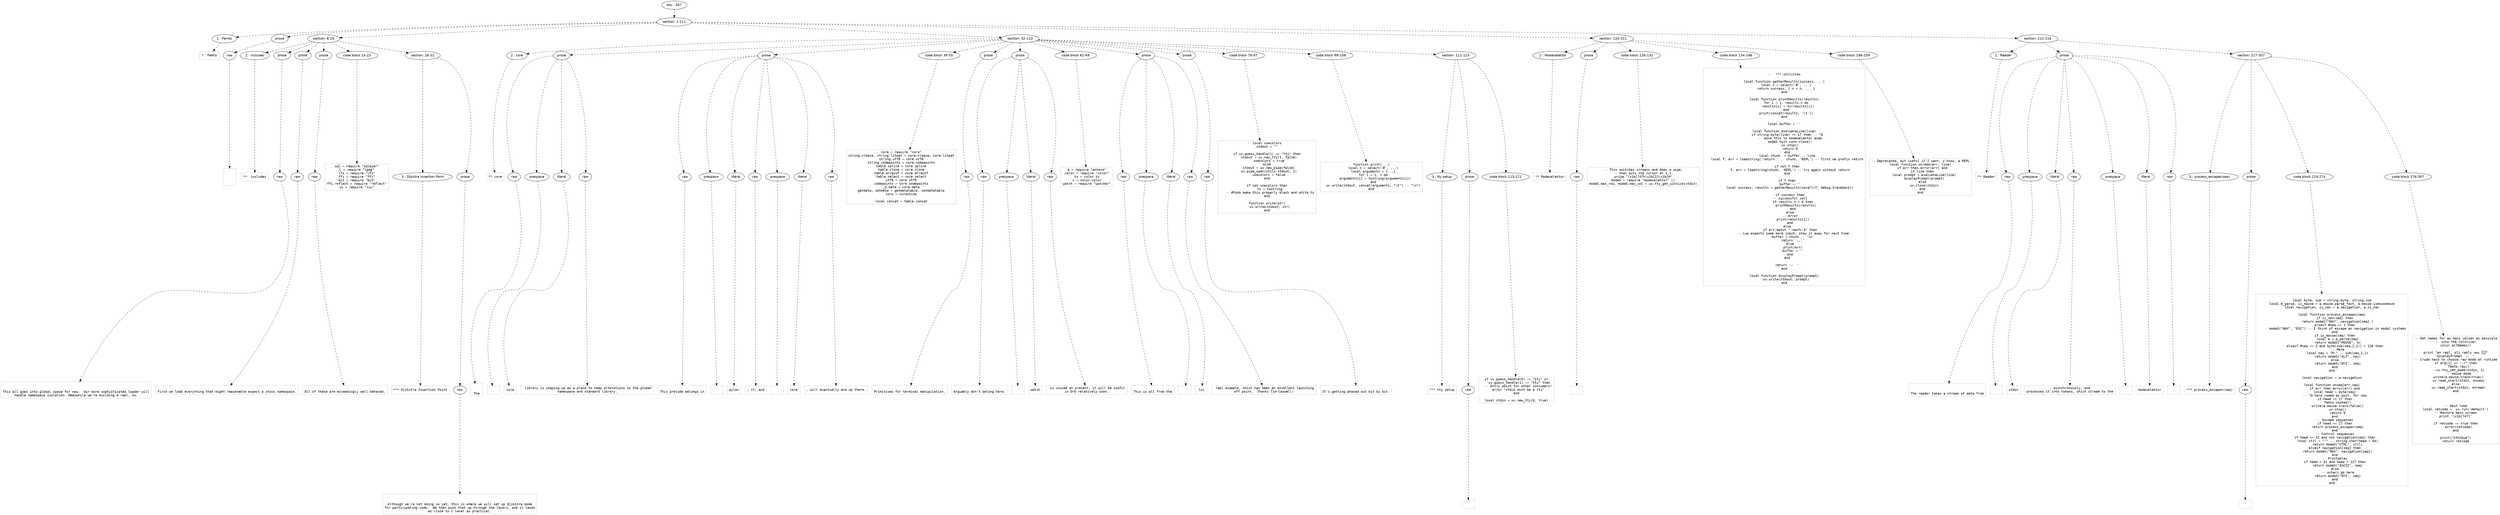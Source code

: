 digraph lpegNode {

node [fontname=Helvetica]
edge [style=dashed]

doc_0 [label="doc - 307"]


doc_0 -> { section_1}
{rank=same; section_1}

section_1 [label="section: 1-211"]


// END RANK doc_0

section_1 -> { header_2 prose_3 section_4 section_5 section_6 section_7}
{rank=same; header_2 prose_3 section_4 section_5 section_6 section_7}

header_2 [label="1 : Femto"]

prose_3 [label="prose"]

section_4 [label="section: 6-25"]

section_5 [label="section: 32-110"]

section_6 [label="section: 124-211"]

section_7 [label="section: 212-216"]


// END RANK section_1

header_2 -> leaf_8
leaf_8  [color=Gray,shape=rectangle,fontname=Inconsolata,label="*  Femto"]
// END RANK header_2

prose_3 -> { raw_9}
{rank=same; raw_9}

raw_9 [label="raw"]


// END RANK prose_3

raw_9 -> leaf_10
leaf_10  [color=Gray,shape=rectangle,fontname=Inconsolata,label="



"]
// END RANK raw_9

section_4 -> { header_11 prose_12 prose_13 prose_14 codeblock_15 section_16}
{rank=same; header_11 prose_12 prose_13 prose_14 codeblock_15 section_16}

header_11 [label="2 : includes"]

prose_12 [label="prose"]

prose_13 [label="prose"]

prose_14 [label="prose"]

codeblock_15 [label="code block 15-23"]

section_16 [label="section: 26-31"]


// END RANK section_4

header_11 -> leaf_17
leaf_17  [color=Gray,shape=rectangle,fontname=Inconsolata,label="**  includes"]
// END RANK header_11

prose_12 -> { raw_18}
{rank=same; raw_18}

raw_18 [label="raw"]


// END RANK prose_12

raw_18 -> leaf_19
leaf_19  [color=Gray,shape=rectangle,fontname=Inconsolata,label="

This all goes into global space for now.  Our more sophisticated loader will
handle namespace isolation. Meanwhile we're building a repl, so.
"]
// END RANK raw_18

prose_13 -> { raw_20}
{rank=same; raw_20}

raw_20 [label="raw"]


// END RANK prose_13

raw_20 -> leaf_21
leaf_21  [color=Gray,shape=rectangle,fontname=Inconsolata,label="
First we load everything that might reasonable expect a stock namespace.
"]
// END RANK raw_20

prose_14 -> { raw_22}
{rank=same; raw_22}

raw_22 [label="raw"]


// END RANK prose_14

raw_22 -> leaf_23
leaf_23  [color=Gray,shape=rectangle,fontname=Inconsolata,label="
All of these are exceedingly well-behaved.
"]
// END RANK raw_22

codeblock_15 -> leaf_24
leaf_24  [color=Gray,shape=rectangle,fontname=Inconsolata,label="sql = require \"sqlayer\"
L = require \"lpeg\"
lfs = require \"lfs\"
ffi = require \"ffi\"
bit = require \"bit\"
ffi.reflect = require \"reflect\"
uv = require \"luv\""]
// END RANK codeblock_15

section_16 -> { header_25 prose_26}
{rank=same; header_25 prose_26}

header_25 [label="3 : Djikstra Insertion Point"]

prose_26 [label="prose"]


// END RANK section_16

header_25 -> leaf_27
leaf_27  [color=Gray,shape=rectangle,fontname=Inconsolata,label="*** Djikstra Insertion Point"]
// END RANK header_25

prose_26 -> { raw_28}
{rank=same; raw_28}

raw_28 [label="raw"]


// END RANK prose_26

raw_28 -> leaf_29
leaf_29  [color=Gray,shape=rectangle,fontname=Inconsolata,label="

Although we're not doing so yet, this is where we will set up Djikstra mode
for participating code.  We then push that up through the layers, and it lands
as close to C level as practical.
"]
// END RANK raw_28

section_5 -> { header_30 prose_31 prose_32 codeblock_33 prose_34 prose_35 codeblock_36 prose_37 prose_38 codeblock_39 codeblock_40 section_41}
{rank=same; header_30 prose_31 prose_32 codeblock_33 prose_34 prose_35 codeblock_36 prose_37 prose_38 codeblock_39 codeblock_40 section_41}

header_30 [label="2 : core"]

prose_31 [label="prose"]

prose_32 [label="prose"]

codeblock_33 [label="code block 39-55"]

prose_34 [label="prose"]

prose_35 [label="prose"]

codeblock_36 [label="code block 62-69"]

prose_37 [label="prose"]

prose_38 [label="prose"]

codeblock_39 [label="code block 76-97"]

codeblock_40 [label="code block 99-108"]

section_41 [label="section: 111-123"]


// END RANK section_5

header_30 -> leaf_42
leaf_42  [color=Gray,shape=rectangle,fontname=Inconsolata,label="** core"]
// END RANK header_30

prose_31 -> { raw_43 prespace_44 literal_45 raw_46}
{rank=same; raw_43 prespace_44 literal_45 raw_46}

raw_43 [label="raw"]

prespace_44 [label="prespace"]

literal_45 [label="literal"]

raw_46 [label="raw"]


// END RANK prose_31

raw_43 -> leaf_47
leaf_47  [color=Gray,shape=rectangle,fontname=Inconsolata,label="

The"]
// END RANK raw_43

prespace_44 -> leaf_48
leaf_48  [color=Gray,shape=rectangle,fontname=Inconsolata,label=" "]
// END RANK prespace_44

literal_45 -> leaf_49
leaf_49  [color=Gray,shape=rectangle,fontname=Inconsolata,label="core"]
// END RANK literal_45

raw_46 -> leaf_50
leaf_50  [color=Gray,shape=rectangle,fontname=Inconsolata,label=" library is shaping up as a place to keep alterations to the global
namespace and standard library.
"]
// END RANK raw_46

prose_32 -> { raw_51 prespace_52 literal_53 raw_54 prespace_55 literal_56 raw_57}
{rank=same; raw_51 prespace_52 literal_53 raw_54 prespace_55 literal_56 raw_57}

raw_51 [label="raw"]

prespace_52 [label="prespace"]

literal_53 [label="literal"]

raw_54 [label="raw"]

prespace_55 [label="prespace"]

literal_56 [label="literal"]

raw_57 [label="raw"]


// END RANK prose_32

raw_51 -> leaf_58
leaf_58  [color=Gray,shape=rectangle,fontname=Inconsolata,label="
This prelude belongs in"]
// END RANK raw_51

prespace_52 -> leaf_59
leaf_59  [color=Gray,shape=rectangle,fontname=Inconsolata,label=" "]
// END RANK prespace_52

literal_53 -> leaf_60
leaf_60  [color=Gray,shape=rectangle,fontname=Inconsolata,label="pylon"]
// END RANK literal_53

raw_54 -> leaf_61
leaf_61  [color=Gray,shape=rectangle,fontname=Inconsolata,label="; it, and"]
// END RANK raw_54

prespace_55 -> leaf_62
leaf_62  [color=Gray,shape=rectangle,fontname=Inconsolata,label=" "]
// END RANK prespace_55

literal_56 -> leaf_63
leaf_63  [color=Gray,shape=rectangle,fontname=Inconsolata,label="core"]
// END RANK literal_56

raw_57 -> leaf_64
leaf_64  [color=Gray,shape=rectangle,fontname=Inconsolata,label=", will eventually end up there.
"]
// END RANK raw_57

codeblock_33 -> leaf_65
leaf_65  [color=Gray,shape=rectangle,fontname=Inconsolata,label="core = require \"core\"
string.cleave, string.litpat = core.cleave, core.litpat
string.utf8 = core.utf8
string.codepoints = core.codepoints
table.splice = core.splice
table.clone = core.clone
table.arrayof = core.arrayof
table.select = core.select
utf8 = core.utf8
codepoints = core.codepoints
_G.meta = core.meta
getmeta, setmeta = getmetatable, setmetatable
coro = coroutine

local concat = table.concat"]
// END RANK codeblock_33

prose_34 -> { raw_66}
{rank=same; raw_66}

raw_66 [label="raw"]


// END RANK prose_34

raw_66 -> leaf_67
leaf_67  [color=Gray,shape=rectangle,fontname=Inconsolata,label="
Primitives for terminal manipulation.
"]
// END RANK raw_66

prose_35 -> { raw_68 prespace_69 literal_70 raw_71}
{rank=same; raw_68 prespace_69 literal_70 raw_71}

raw_68 [label="raw"]

prespace_69 [label="prespace"]

literal_70 [label="literal"]

raw_71 [label="raw"]


// END RANK prose_35

raw_68 -> leaf_72
leaf_72  [color=Gray,shape=rectangle,fontname=Inconsolata,label="
Arguably don't belong here."]
// END RANK raw_68

prespace_69 -> leaf_73
leaf_73  [color=Gray,shape=rectangle,fontname=Inconsolata,label=" "]
// END RANK prespace_69

literal_70 -> leaf_74
leaf_74  [color=Gray,shape=rectangle,fontname=Inconsolata,label="watch"]
// END RANK literal_70

raw_71 -> leaf_75
leaf_75  [color=Gray,shape=rectangle,fontname=Inconsolata,label=" is unused at present, it will be useful
in Orb relatively soon.
"]
// END RANK raw_71

codeblock_36 -> leaf_76
leaf_76  [color=Gray,shape=rectangle,fontname=Inconsolata,label="a = require \"anterm\"
color = require \"color\"
ts = color.ts
c = color.color
watch = require \"watcher\"
"]
// END RANK codeblock_36

prose_37 -> { raw_77 prespace_78 literal_79 raw_80}
{rank=same; raw_77 prespace_78 literal_79 raw_80}

raw_77 [label="raw"]

prespace_78 [label="prespace"]

literal_79 [label="literal"]

raw_80 [label="raw"]


// END RANK prose_37

raw_77 -> leaf_81
leaf_81  [color=Gray,shape=rectangle,fontname=Inconsolata,label="
This is all from the"]
// END RANK raw_77

prespace_78 -> leaf_82
leaf_82  [color=Gray,shape=rectangle,fontname=Inconsolata,label=" "]
// END RANK prespace_78

literal_79 -> leaf_83
leaf_83  [color=Gray,shape=rectangle,fontname=Inconsolata,label="luv"]
// END RANK literal_79

raw_80 -> leaf_84
leaf_84  [color=Gray,shape=rectangle,fontname=Inconsolata,label=" repl example, which has been an excellent launching
off point.  Thanks Tim Caswell!
"]
// END RANK raw_80

prose_38 -> { raw_85}
{rank=same; raw_85}

raw_85 [label="raw"]


// END RANK prose_38

raw_85 -> leaf_86
leaf_86  [color=Gray,shape=rectangle,fontname=Inconsolata,label="
It's getting phased out bit by bit.
"]
// END RANK raw_85

codeblock_39 -> leaf_87
leaf_87  [color=Gray,shape=rectangle,fontname=Inconsolata,label="local usecolors
stdout = \"\"

if uv.guess_handle(1) == \"tty\" then
  stdout = uv.new_tty(1, false)
  usecolors = true
else
  stdout = uv.new_pipe(false)
  uv.pipe_open(utils.stdout, 1)
  usecolors = false
end

if not usecolors then
   ts = tostring
   -- #todo make this properly black and white ts
end

function write(str)
   uv.write(stdout, str)
end"]
// END RANK codeblock_39

codeblock_40 -> leaf_88
leaf_88  [color=Gray,shape=rectangle,fontname=Inconsolata,label="function print(...)
  local n = select('#', ...)
  local arguments = {...}
  for i = 1, n do
    arguments[i] = tostring(arguments[i])
  end
  uv.write(stdout, concat(arguments, \"\\t\") .. \"\\n\")
end"]
// END RANK codeblock_40

section_41 -> { header_89 prose_90 codeblock_91}
{rank=same; header_89 prose_90 codeblock_91}

header_89 [label="3 : tty setup"]

prose_90 [label="prose"]

codeblock_91 [label="code block 113-121"]


// END RANK section_41

header_89 -> leaf_92
leaf_92  [color=Gray,shape=rectangle,fontname=Inconsolata,label="*** tty setup"]
// END RANK header_89

prose_90 -> { raw_93}
{rank=same; raw_93}

raw_93 [label="raw"]


// END RANK prose_90

raw_93 -> leaf_94
leaf_94  [color=Gray,shape=rectangle,fontname=Inconsolata,label="
"]
// END RANK raw_93

codeblock_91 -> leaf_95
leaf_95  [color=Gray,shape=rectangle,fontname=Inconsolata,label="if uv.guess_handle(0) ~= \"tty\" or
   uv.guess_handle(1) ~= \"tty\" then
  -- Entry point for other consumers!
  error \"stdio must be a tty\"
end

local stdin = uv.new_tty(0, true)"]
// END RANK codeblock_91

section_6 -> { header_96 prose_97 codeblock_98 codeblock_99 codeblock_100}
{rank=same; header_96 prose_97 codeblock_98 codeblock_99 codeblock_100}

header_96 [label="2 : Modeselektor"]

prose_97 [label="prose"]

codeblock_98 [label="code block 126-132"]

codeblock_99 [label="code block 134-196"]

codeblock_100 [label="code block 198-209"]


// END RANK section_6

header_96 -> leaf_101
leaf_101  [color=Gray,shape=rectangle,fontname=Inconsolata,label="** Modeselektor"]
// END RANK header_96

prose_97 -> { raw_102}
{rank=same; raw_102}

raw_102 [label="raw"]


// END RANK prose_97

raw_102 -> leaf_103
leaf_103  [color=Gray,shape=rectangle,fontname=Inconsolata,label="
"]
// END RANK raw_102

codeblock_98 -> leaf_104
leaf_104  [color=Gray,shape=rectangle,fontname=Inconsolata,label="-- This switches screens and does a wipe,
-- then puts the cursor at 1,1.
write \"\\x1b[?47h\\x1b[2J\\x1b[H\"
modeS = require \"modeselektor\" ()
modeS.max_row, modeS.max_col = uv.tty_get_winsize(stdin)"]
// END RANK codeblock_98

codeblock_99 -> leaf_105
leaf_105  [color=Gray,shape=rectangle,fontname=Inconsolata,label="
--  *** utilities

local function gatherResults(success, ...)
  local n = select('#', ...)
  return success, { n = n, ... }
end

local function printResults(results)
  for i = 1, results.n do
    results[i] = ts(results[i])
  end
  print(concat(results, '\\t'))
end

local buffer = ''

local function evaluateLine(line)
   if string.byte(line) == 17 then -- ^Q
      -- move this to modeselektor asap
      modeS.hist.conn:close()
      uv.stop()
      return 0
   end
   local chunk  = buffer .. line
   local f, err = loadstring('return ' .. chunk, 'REPL') -- first we prefix return

   if not f then
      f, err = loadstring(chunk, 'REPL') -- try again without return
   end

   if f then
      buffer = ''
      local success, results = gatherResults(xpcall(f, debug.traceback))

      if success then
      -- successful call
         if results.n > 0 then
            printResults(results)
         end
      else
      -- error
         print(results[1])
      end
   else
      if err:match \"'<eof>'$\" then
         -- Lua expects some more input; stow it away for next time
         buffer = chunk .. '\\n'
         return '...'
      else
         print(err)
         buffer = ''
      end
   end

   return '👉  '
end

local function displayPrompt(prompt)
  uv.write(stdout, prompt)
end"]
// END RANK codeblock_99

codeblock_100 -> leaf_106
leaf_106  [color=Gray,shape=rectangle,fontname=Inconsolata,label="-- Deprecated, but useful if I want, y'know, a REPL
local function onread(err, line)
  if err then error(err) end
  if line then
    local prompt = evaluateLine(line)
    displayPrompt(prompt)
  else
    uv.close(stdin)
  end
end"]
// END RANK codeblock_100

section_7 -> { header_107 prose_108 section_109}
{rank=same; header_107 prose_108 section_109}

header_107 [label="2 : Reader"]

prose_108 [label="prose"]

section_109 [label="section: 217-307"]


// END RANK section_7

header_107 -> leaf_110
leaf_110  [color=Gray,shape=rectangle,fontname=Inconsolata,label="** Reader"]
// END RANK header_107

prose_108 -> { raw_111 prespace_112 literal_113 raw_114 prespace_115 literal_116 raw_117}
{rank=same; raw_111 prespace_112 literal_113 raw_114 prespace_115 literal_116 raw_117}

raw_111 [label="raw"]

prespace_112 [label="prespace"]

literal_113 [label="literal"]

raw_114 [label="raw"]

prespace_115 [label="prespace"]

literal_116 [label="literal"]

raw_117 [label="raw"]


// END RANK prose_108

raw_111 -> leaf_118
leaf_118  [color=Gray,shape=rectangle,fontname=Inconsolata,label="

The reader takes a stream of data from"]
// END RANK raw_111

prespace_112 -> leaf_119
leaf_119  [color=Gray,shape=rectangle,fontname=Inconsolata,label=" "]
// END RANK prespace_112

literal_113 -> leaf_120
leaf_120  [color=Gray,shape=rectangle,fontname=Inconsolata,label="stdin"]
// END RANK literal_113

raw_114 -> leaf_121
leaf_121  [color=Gray,shape=rectangle,fontname=Inconsolata,label=", asynchronously, and
processes it into tokens, which stream to the"]
// END RANK raw_114

prespace_115 -> leaf_122
leaf_122  [color=Gray,shape=rectangle,fontname=Inconsolata,label=" "]
// END RANK prespace_115

literal_116 -> leaf_123
leaf_123  [color=Gray,shape=rectangle,fontname=Inconsolata,label="modeselektor"]
// END RANK literal_116

raw_117 -> leaf_124
leaf_124  [color=Gray,shape=rectangle,fontname=Inconsolata,label=".
"]
// END RANK raw_117

section_109 -> { header_125 prose_126 codeblock_127 codeblock_128}
{rank=same; header_125 prose_126 codeblock_127 codeblock_128}

header_125 [label="3 : process_escapes(seq)"]

prose_126 [label="prose"]

codeblock_127 [label="code block 219-274"]

codeblock_128 [label="code block 276-307"]


// END RANK section_109

header_125 -> leaf_129
leaf_129  [color=Gray,shape=rectangle,fontname=Inconsolata,label="*** process_escapes(seq)"]
// END RANK header_125

prose_126 -> { raw_130}
{rank=same; raw_130}

raw_130 [label="raw"]


// END RANK prose_126

raw_130 -> leaf_131
leaf_131  [color=Gray,shape=rectangle,fontname=Inconsolata,label="
"]
// END RANK raw_130

codeblock_127 -> leaf_132
leaf_132  [color=Gray,shape=rectangle,fontname=Inconsolata,label="
local byte, sub = string.byte, string.sub
local m_parse, is_mouse = a.mouse.parse_fast, a.mouse.ismousemove
local navigation, is_nav = a.navigation, a.is_nav

local function process_escapes(seq)
   if is_nav(seq) then
      return modeS(\"NAV\", navigation[seq] )
   elseif #seq == 1 then
      modeS(\"NAV\", \"ESC\") -- I think of escape as navigation in modal systems
   end
   if is_mouse(seq) then
      local m = m_parse(seq)
      return modeS(\"MOUSE\", m)
   elseif #seq == 2 and byte(sub(seq,2,2)) < 128 then
      -- Meta
      local key = \"M-\" .. sub(seq,2,2)
      return modeS(\"ALT\", key)
   else
      return modeS(\"NYI\", seq)
   end
end

local navigation = a.navigation

local function onseq(err,seq)
   if err then error(err) end
   local head = byte(seq)
   -- ^Q hard coded as quit, for now
   if head == 17 then
      femto.cooked()
      write(a.mouse.track(false))
      uv.stop()
      return 0
   end
   -- Escape sequences
   if head == 27 then
      return process_escapes(seq)
   end
   -- Control sequences
   if head <= 31 and not navigation[seq] then
      local ctrl = \"^\" .. string.char(head + 64)
      return modeS(\"CTRL\", ctrl)
   elseif navigation[seq] then
      return modeS(\"NAV\", navigation[seq])
   end
   -- Printables
   if head > 31 and head < 127 then
      return modeS(\"ASCII\", seq)
   else
      -- wchars go here
      return modeS(\"NYI\", seq)
   end
end"]
// END RANK codeblock_127

codeblock_128 -> leaf_133
leaf_133  [color=Gray,shape=rectangle,fontname=Inconsolata,label="-- Get names for as many values as possible
-- into the colorizer
color.allNames()

print \"an repl, plz reply uwu 👀\"
displayPrompt '👉  '
-- Crude hack to choose raw mode at runtime
if arg[1] == \"-r\" then
   femto.raw()
   --uv.tty_set_mode(stdin, 2)
   -- mouse mode
   write(a.mouse.track(true))
   uv.read_start(stdin, onseq)
else
   uv.read_start(stdin, onread)
end



-- main loop
local retcode =  uv.run('default')
-- Restore main screen
print '\\x1b[?47l'

if retcode ~= true then
   error(retcode)
end

print(\"kthxbye\")
return retcode"]
// END RANK codeblock_128


}
